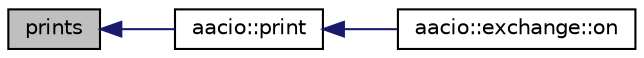digraph "prints"
{
  edge [fontname="Helvetica",fontsize="10",labelfontname="Helvetica",labelfontsize="10"];
  node [fontname="Helvetica",fontsize="10",shape=record];
  rankdir="LR";
  Node12 [label="prints",height=0.2,width=0.4,color="black", fillcolor="grey75", style="filled", fontcolor="black"];
  Node12 -> Node13 [dir="back",color="midnightblue",fontsize="10",style="solid"];
  Node13 [label="aacio::print",height=0.2,width=0.4,color="black", fillcolor="white", style="filled",URL="$print_8hpp.html#a291145c6469a570728575802ed6ad965",tooltip="Prints string. "];
  Node13 -> Node14 [dir="back",color="midnightblue",fontsize="10",style="solid"];
  Node14 [label="aacio::exchange::on",height=0.2,width=0.4,color="black", fillcolor="white", style="filled",URL="$classaacio_1_1exchange.html#a43b2bdac8c60fed94c556f2e06bdfda2"];
}

